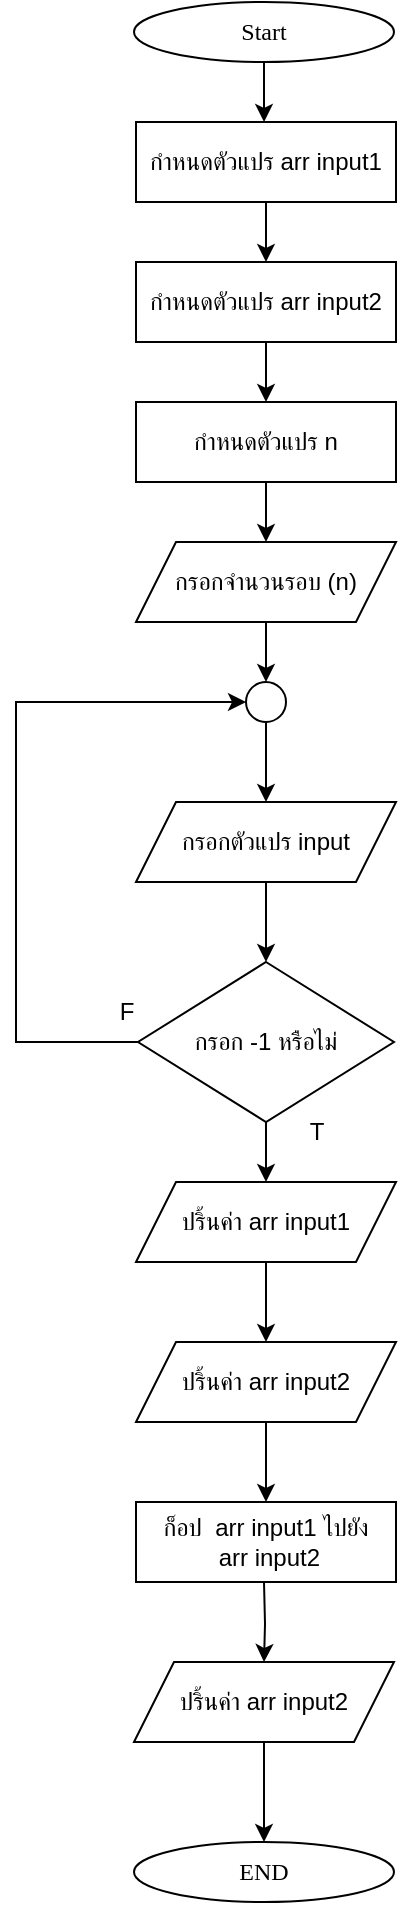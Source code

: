 <mxfile version="25.0.0">
  <diagram name="Page-1" id="Jfu7zR1pqZ52B57oNk_j">
    <mxGraphModel dx="1569" dy="1490" grid="1" gridSize="10" guides="1" tooltips="1" connect="1" arrows="1" fold="1" page="1" pageScale="1" pageWidth="850" pageHeight="1100" math="0" shadow="0">
      <root>
        <mxCell id="0" />
        <mxCell id="1" parent="0" />
        <mxCell id="VYku7i3RZuUQjxyHCm3L-1" value="" style="edgeStyle=orthogonalEdgeStyle;rounded=0;orthogonalLoop=1;jettySize=auto;html=1;" edge="1" parent="1" source="VYku7i3RZuUQjxyHCm3L-2">
          <mxGeometry relative="1" as="geometry">
            <mxPoint x="-474.966" y="-950" as="targetPoint" />
          </mxGeometry>
        </mxCell>
        <mxCell id="VYku7i3RZuUQjxyHCm3L-2" value="&lt;font data-font-src=&quot;https://fonts.googleapis.com/css?family=Sarabun&quot; face=&quot;Sarabun&quot;&gt;Start&lt;/font&gt;" style="ellipse;whiteSpace=wrap;html=1;" vertex="1" parent="1">
          <mxGeometry x="-540.0" y="-1010" width="130" height="30" as="geometry" />
        </mxCell>
        <mxCell id="VYku7i3RZuUQjxyHCm3L-3" value="" style="edgeStyle=orthogonalEdgeStyle;rounded=0;orthogonalLoop=1;jettySize=auto;html=1;" edge="1" parent="1" source="VYku7i3RZuUQjxyHCm3L-4" target="VYku7i3RZuUQjxyHCm3L-6">
          <mxGeometry relative="1" as="geometry" />
        </mxCell>
        <mxCell id="VYku7i3RZuUQjxyHCm3L-4" value="กำหนดตัวแปร arr input2" style="rounded=0;whiteSpace=wrap;html=1;" vertex="1" parent="1">
          <mxGeometry x="-539.0" y="-880" width="130" height="40" as="geometry" />
        </mxCell>
        <mxCell id="VYku7i3RZuUQjxyHCm3L-5" value="" style="edgeStyle=orthogonalEdgeStyle;rounded=0;orthogonalLoop=1;jettySize=auto;html=1;entryX=0.5;entryY=0;entryDx=0;entryDy=0;" edge="1" parent="1" source="VYku7i3RZuUQjxyHCm3L-6" target="VYku7i3RZuUQjxyHCm3L-24">
          <mxGeometry relative="1" as="geometry">
            <mxPoint x="-474" y="-730" as="targetPoint" />
          </mxGeometry>
        </mxCell>
        <mxCell id="VYku7i3RZuUQjxyHCm3L-6" value="กำหนดตัวแปร n" style="rounded=0;whiteSpace=wrap;html=1;" vertex="1" parent="1">
          <mxGeometry x="-539.0" y="-810" width="130" height="40" as="geometry" />
        </mxCell>
        <mxCell id="VYku7i3RZuUQjxyHCm3L-7" value="" style="edgeStyle=orthogonalEdgeStyle;rounded=0;orthogonalLoop=1;jettySize=auto;html=1;" edge="1" parent="1" source="VYku7i3RZuUQjxyHCm3L-8" target="VYku7i3RZuUQjxyHCm3L-13">
          <mxGeometry relative="1" as="geometry" />
        </mxCell>
        <mxCell id="VYku7i3RZuUQjxyHCm3L-8" value="กรอกตัวแปร input" style="rounded=0;whiteSpace=wrap;html=1;shape=parallelogram;perimeter=parallelogramPerimeter;fixedSize=1;" vertex="1" parent="1">
          <mxGeometry x="-539.0" y="-610" width="130" height="40" as="geometry" />
        </mxCell>
        <mxCell id="VYku7i3RZuUQjxyHCm3L-9" value="" style="edgeStyle=orthogonalEdgeStyle;rounded=0;orthogonalLoop=1;jettySize=auto;html=1;" edge="1" parent="1" source="VYku7i3RZuUQjxyHCm3L-10" target="VYku7i3RZuUQjxyHCm3L-8">
          <mxGeometry relative="1" as="geometry" />
        </mxCell>
        <mxCell id="VYku7i3RZuUQjxyHCm3L-10" value="" style="ellipse;whiteSpace=wrap;html=1;aspect=fixed;" vertex="1" parent="1">
          <mxGeometry x="-484" y="-670" width="20" height="20" as="geometry" />
        </mxCell>
        <mxCell id="VYku7i3RZuUQjxyHCm3L-11" style="edgeStyle=orthogonalEdgeStyle;rounded=0;orthogonalLoop=1;jettySize=auto;html=1;entryX=0;entryY=0.5;entryDx=0;entryDy=0;" edge="1" parent="1" source="VYku7i3RZuUQjxyHCm3L-13" target="VYku7i3RZuUQjxyHCm3L-10">
          <mxGeometry relative="1" as="geometry">
            <Array as="points">
              <mxPoint x="-599" y="-490" />
              <mxPoint x="-599" y="-660" />
            </Array>
          </mxGeometry>
        </mxCell>
        <mxCell id="VYku7i3RZuUQjxyHCm3L-12" style="edgeStyle=orthogonalEdgeStyle;rounded=0;orthogonalLoop=1;jettySize=auto;html=1;entryX=0.5;entryY=0;entryDx=0;entryDy=0;" edge="1" parent="1" source="VYku7i3RZuUQjxyHCm3L-13" target="VYku7i3RZuUQjxyHCm3L-15">
          <mxGeometry relative="1" as="geometry" />
        </mxCell>
        <mxCell id="VYku7i3RZuUQjxyHCm3L-13" value="กรอก -1 หรือไม่" style="rhombus;whiteSpace=wrap;html=1;" vertex="1" parent="1">
          <mxGeometry x="-538" y="-530" width="128" height="80" as="geometry" />
        </mxCell>
        <mxCell id="VYku7i3RZuUQjxyHCm3L-14" value="" style="edgeStyle=orthogonalEdgeStyle;rounded=0;orthogonalLoop=1;jettySize=auto;html=1;" edge="1" parent="1" target="VYku7i3RZuUQjxyHCm3L-17">
          <mxGeometry relative="1" as="geometry">
            <mxPoint x="-475.0" y="-220" as="sourcePoint" />
          </mxGeometry>
        </mxCell>
        <mxCell id="VYku7i3RZuUQjxyHCm3L-30" value="" style="edgeStyle=orthogonalEdgeStyle;rounded=0;orthogonalLoop=1;jettySize=auto;html=1;" edge="1" parent="1" source="VYku7i3RZuUQjxyHCm3L-15" target="VYku7i3RZuUQjxyHCm3L-28">
          <mxGeometry relative="1" as="geometry" />
        </mxCell>
        <mxCell id="VYku7i3RZuUQjxyHCm3L-15" value="ปริ้นค่า arr input1" style="rounded=0;whiteSpace=wrap;html=1;shape=parallelogram;perimeter=parallelogramPerimeter;fixedSize=1;" vertex="1" parent="1">
          <mxGeometry x="-539.0" y="-420" width="130" height="40" as="geometry" />
        </mxCell>
        <mxCell id="VYku7i3RZuUQjxyHCm3L-16" value="" style="edgeStyle=orthogonalEdgeStyle;rounded=0;orthogonalLoop=1;jettySize=auto;html=1;" edge="1" parent="1" source="VYku7i3RZuUQjxyHCm3L-17" target="VYku7i3RZuUQjxyHCm3L-18">
          <mxGeometry relative="1" as="geometry" />
        </mxCell>
        <mxCell id="VYku7i3RZuUQjxyHCm3L-17" value="ปริ้นค่า arr input2" style="rounded=0;whiteSpace=wrap;html=1;shape=parallelogram;perimeter=parallelogramPerimeter;fixedSize=1;" vertex="1" parent="1">
          <mxGeometry x="-540.0" y="-180" width="130" height="40" as="geometry" />
        </mxCell>
        <mxCell id="VYku7i3RZuUQjxyHCm3L-18" value="&lt;font face=&quot;Sarabun&quot;&gt;END&lt;/font&gt;" style="ellipse;whiteSpace=wrap;html=1;" vertex="1" parent="1">
          <mxGeometry x="-540.0" y="-90" width="130" height="30" as="geometry" />
        </mxCell>
        <mxCell id="VYku7i3RZuUQjxyHCm3L-19" value="F" style="text;html=1;align=center;verticalAlign=middle;resizable=0;points=[];autosize=1;strokeColor=none;fillColor=none;" vertex="1" parent="1">
          <mxGeometry x="-559" y="-520" width="30" height="30" as="geometry" />
        </mxCell>
        <mxCell id="VYku7i3RZuUQjxyHCm3L-20" value="T" style="text;html=1;align=center;verticalAlign=middle;resizable=0;points=[];autosize=1;strokeColor=none;fillColor=none;" vertex="1" parent="1">
          <mxGeometry x="-464" y="-460" width="30" height="30" as="geometry" />
        </mxCell>
        <mxCell id="VYku7i3RZuUQjxyHCm3L-23" style="edgeStyle=orthogonalEdgeStyle;rounded=0;orthogonalLoop=1;jettySize=auto;html=1;entryX=0.5;entryY=0;entryDx=0;entryDy=0;" edge="1" parent="1" source="VYku7i3RZuUQjxyHCm3L-21" target="VYku7i3RZuUQjxyHCm3L-4">
          <mxGeometry relative="1" as="geometry" />
        </mxCell>
        <mxCell id="VYku7i3RZuUQjxyHCm3L-21" value="กำหนดตัวแปร arr input1" style="rounded=0;whiteSpace=wrap;html=1;" vertex="1" parent="1">
          <mxGeometry x="-539.0" y="-950" width="130" height="40" as="geometry" />
        </mxCell>
        <mxCell id="VYku7i3RZuUQjxyHCm3L-26" style="edgeStyle=orthogonalEdgeStyle;rounded=0;orthogonalLoop=1;jettySize=auto;html=1;entryX=0.5;entryY=0;entryDx=0;entryDy=0;" edge="1" parent="1" source="VYku7i3RZuUQjxyHCm3L-24" target="VYku7i3RZuUQjxyHCm3L-10">
          <mxGeometry relative="1" as="geometry" />
        </mxCell>
        <mxCell id="VYku7i3RZuUQjxyHCm3L-24" value="กรอกจำนวนรอบ (n)" style="rounded=0;whiteSpace=wrap;html=1;shape=parallelogram;perimeter=parallelogramPerimeter;fixedSize=1;" vertex="1" parent="1">
          <mxGeometry x="-539.0" y="-740" width="130" height="40" as="geometry" />
        </mxCell>
        <mxCell id="VYku7i3RZuUQjxyHCm3L-32" value="" style="edgeStyle=orthogonalEdgeStyle;rounded=0;orthogonalLoop=1;jettySize=auto;html=1;" edge="1" parent="1" source="VYku7i3RZuUQjxyHCm3L-28" target="VYku7i3RZuUQjxyHCm3L-31">
          <mxGeometry relative="1" as="geometry" />
        </mxCell>
        <mxCell id="VYku7i3RZuUQjxyHCm3L-28" value="ปริ้นค่า arr input2" style="rounded=0;whiteSpace=wrap;html=1;shape=parallelogram;perimeter=parallelogramPerimeter;fixedSize=1;" vertex="1" parent="1">
          <mxGeometry x="-539.0" y="-340" width="130" height="40" as="geometry" />
        </mxCell>
        <mxCell id="VYku7i3RZuUQjxyHCm3L-31" value="ก็อป&amp;nbsp;&amp;nbsp;arr input1 ไปยัง&lt;div&gt;&amp;nbsp;arr input2&lt;/div&gt;" style="rounded=0;whiteSpace=wrap;html=1;" vertex="1" parent="1">
          <mxGeometry x="-539.0" y="-260" width="130" height="40" as="geometry" />
        </mxCell>
      </root>
    </mxGraphModel>
  </diagram>
</mxfile>
